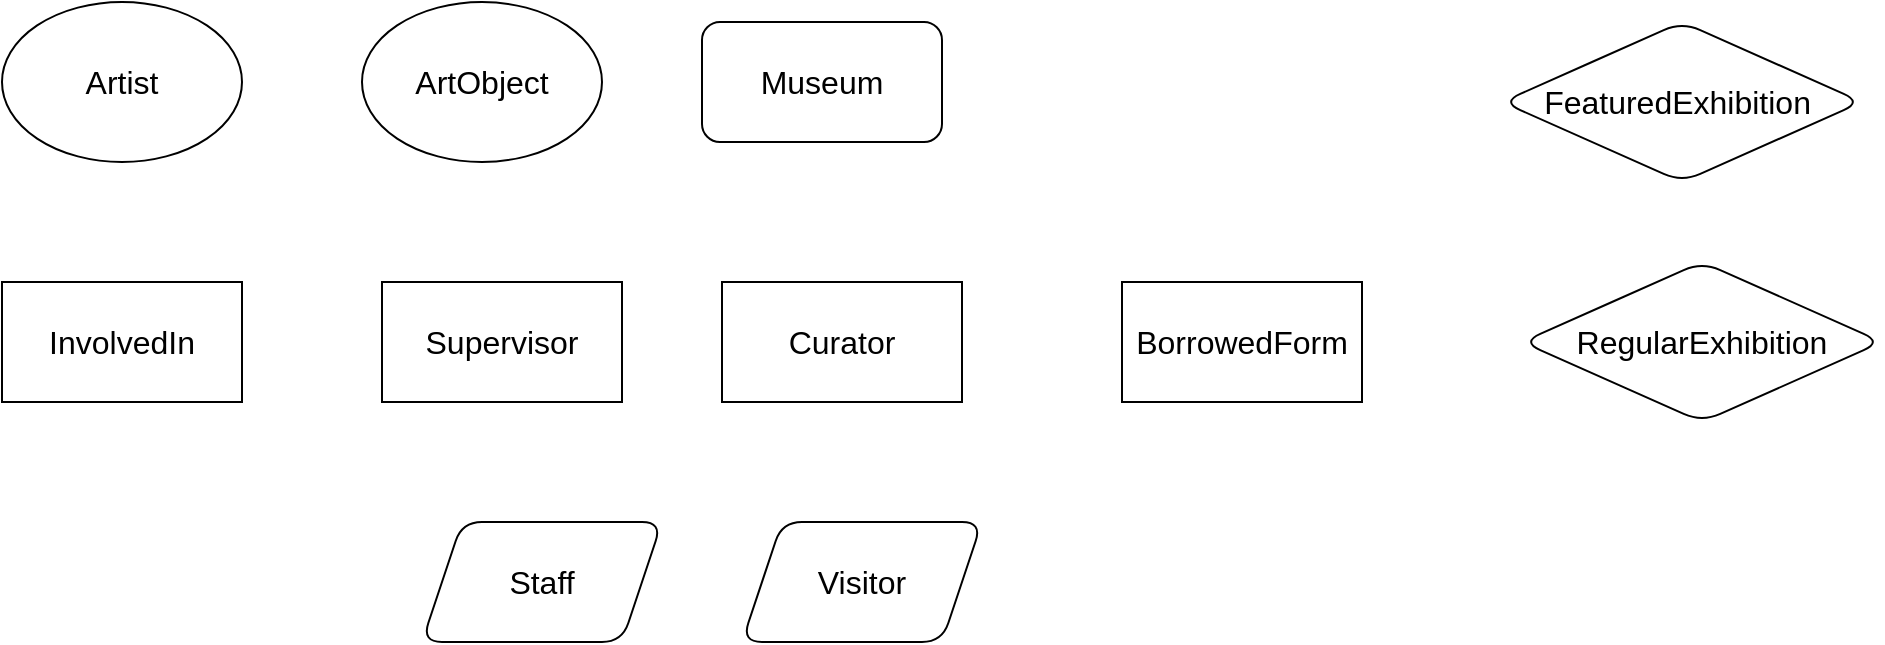<mxfile version="22.1.3" type="github">
  <diagram id="R2lEEEUBdFMjLlhIrx00" name="Page-1">
    <mxGraphModel dx="794" dy="488" grid="1" gridSize="10" guides="1" tooltips="1" connect="1" arrows="1" fold="1" page="1" pageScale="1" pageWidth="850" pageHeight="1100" math="0" shadow="0" extFonts="Permanent Marker^https://fonts.googleapis.com/css?family=Permanent+Marker">
      <root>
        <mxCell id="0" />
        <mxCell id="1" parent="0" />
        <mxCell id="0zwQHO39c3brcpTiivWF-4" value="Artist" style="ellipse;whiteSpace=wrap;html=1;rounded=1;fontSize=16;" vertex="1" parent="1">
          <mxGeometry x="130" y="180" width="120" height="80" as="geometry" />
        </mxCell>
        <mxCell id="0zwQHO39c3brcpTiivWF-6" value="Museum" style="rounded=1;whiteSpace=wrap;html=1;fontSize=16;" vertex="1" parent="1">
          <mxGeometry x="480" y="190" width="120" height="60" as="geometry" />
        </mxCell>
        <mxCell id="0zwQHO39c3brcpTiivWF-8" value="FeaturedExhibition&amp;nbsp;" style="rhombus;whiteSpace=wrap;html=1;rounded=1;fontSize=16;" vertex="1" parent="1">
          <mxGeometry x="880" y="190" width="180" height="80" as="geometry" />
        </mxCell>
        <mxCell id="0zwQHO39c3brcpTiivWF-9" value="RegularExhibition" style="rhombus;whiteSpace=wrap;html=1;rounded=1;fontSize=16;" vertex="1" parent="1">
          <mxGeometry x="890" y="310" width="180" height="80" as="geometry" />
        </mxCell>
        <mxCell id="0zwQHO39c3brcpTiivWF-10" value="Curator" style="rounded=0;whiteSpace=wrap;html=1;fontSize=16;" vertex="1" parent="1">
          <mxGeometry x="490" y="320" width="120" height="60" as="geometry" />
        </mxCell>
        <mxCell id="0zwQHO39c3brcpTiivWF-11" value="Supervisor" style="rounded=0;whiteSpace=wrap;html=1;fontSize=16;" vertex="1" parent="1">
          <mxGeometry x="320" y="320" width="120" height="60" as="geometry" />
        </mxCell>
        <mxCell id="0zwQHO39c3brcpTiivWF-12" value="InvolvedIn" style="rounded=0;whiteSpace=wrap;html=1;fontSize=16;" vertex="1" parent="1">
          <mxGeometry x="130" y="320" width="120" height="60" as="geometry" />
        </mxCell>
        <mxCell id="0zwQHO39c3brcpTiivWF-13" value="Staff" style="shape=parallelogram;perimeter=parallelogramPerimeter;whiteSpace=wrap;html=1;fixedSize=1;rounded=1;fontSize=16;" vertex="1" parent="1">
          <mxGeometry x="340" y="440" width="120" height="60" as="geometry" />
        </mxCell>
        <mxCell id="0zwQHO39c3brcpTiivWF-14" value="Visitor" style="shape=parallelogram;perimeter=parallelogramPerimeter;whiteSpace=wrap;html=1;fixedSize=1;rounded=1;fontSize=16;" vertex="1" parent="1">
          <mxGeometry x="500" y="440" width="120" height="60" as="geometry" />
        </mxCell>
        <mxCell id="0zwQHO39c3brcpTiivWF-15" value="BorrowedForm" style="rounded=0;whiteSpace=wrap;html=1;fontSize=16;" vertex="1" parent="1">
          <mxGeometry x="690" y="320" width="120" height="60" as="geometry" />
        </mxCell>
        <mxCell id="0zwQHO39c3brcpTiivWF-16" value="ArtObject" style="ellipse;whiteSpace=wrap;html=1;rounded=1;fontSize=16;" vertex="1" parent="1">
          <mxGeometry x="310" y="180" width="120" height="80" as="geometry" />
        </mxCell>
      </root>
    </mxGraphModel>
  </diagram>
</mxfile>
